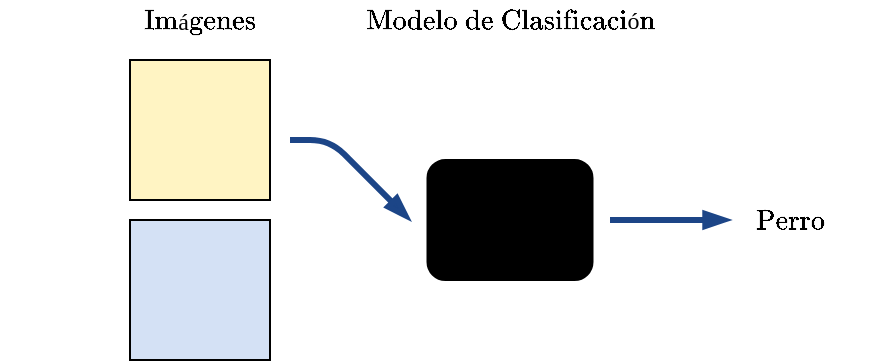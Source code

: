 <mxfile version="26.1.1">
  <diagram name="Page-1" id="lOTFA-jWAi5URapyRUwF">
    <mxGraphModel dx="689" dy="412" grid="1" gridSize="10" guides="1" tooltips="1" connect="1" arrows="1" fold="1" page="1" pageScale="1" pageWidth="200" pageHeight="160" math="1" shadow="0">
      <root>
        <mxCell id="0" />
        <mxCell id="1" parent="0" />
        <mxCell id="0WBBQmvGa-P4N_Pb5A5T-11" value="" style="rounded=0;whiteSpace=wrap;html=1;fillColor=#FFF4C3;" vertex="1" parent="1">
          <mxGeometry x="-60" y="-40" width="70" height="70" as="geometry" />
        </mxCell>
        <mxCell id="0WBBQmvGa-P4N_Pb5A5T-10" value="" style="rounded=0;whiteSpace=wrap;html=1;fillColor=#D4E1F5;" vertex="1" parent="1">
          <mxGeometry x="-60" y="40" width="70" height="70" as="geometry" />
        </mxCell>
        <mxCell id="gaTWbrBGNN809XNYuWIH-1" value="" style="rounded=1;whiteSpace=wrap;html=1;fillColor=#000000;" parent="1" vertex="1">
          <mxGeometry x="88.75" y="10" width="82.5" height="60" as="geometry" />
        </mxCell>
        <mxCell id="gaTWbrBGNN809XNYuWIH-2" value="&lt;span style=&quot;color: rgb(0, 0, 0);&quot;&gt;$$\text{Modelo de Clasificación}$$&lt;/span&gt;" style="text;html=1;align=center;verticalAlign=middle;whiteSpace=wrap;rounded=0;" parent="1" vertex="1">
          <mxGeometry x="30" y="-70" width="200" height="20" as="geometry" />
        </mxCell>
        <mxCell id="0WBBQmvGa-P4N_Pb5A5T-3" value="" style="shape=image;html=1;verticalAlign=top;verticalLabelPosition=bottom;labelBackgroundColor=#ffffff;imageAspect=0;aspect=fixed;image=https://cdn0.iconfinder.com/data/icons/phosphor-light-vol-2/256/dog-light-128.png" vertex="1" parent="1">
          <mxGeometry x="-59" y="-39" width="68" height="68" as="geometry" />
        </mxCell>
        <mxCell id="0WBBQmvGa-P4N_Pb5A5T-8" value="" style="shape=image;html=1;verticalAlign=top;verticalLabelPosition=bottom;labelBackgroundColor=#ffffff;imageAspect=0;aspect=fixed;image=https://cdn0.iconfinder.com/data/icons/phosphor-regular-vol-1/256/cat-128.png" vertex="1" parent="1">
          <mxGeometry x="-57" y="43" width="64" height="64" as="geometry" />
        </mxCell>
        <mxCell id="0WBBQmvGa-P4N_Pb5A5T-12" value="&lt;span style=&quot;color: rgb(0, 0, 0);&quot;&gt;$$\text{Imágenes}$$&lt;/span&gt;" style="text;html=1;align=center;verticalAlign=middle;whiteSpace=wrap;rounded=0;" vertex="1" parent="1">
          <mxGeometry x="-125" y="-70" width="200" height="20" as="geometry" />
        </mxCell>
        <mxCell id="0WBBQmvGa-P4N_Pb5A5T-14" value="" style="endArrow=blockThin;html=1;rounded=1;curved=0;endFill=1;strokeWidth=3;strokeColor=#1C4587;" edge="1" parent="1">
          <mxGeometry width="50" height="50" relative="1" as="geometry">
            <mxPoint x="20" as="sourcePoint" />
            <mxPoint x="80" y="40" as="targetPoint" />
            <Array as="points">
              <mxPoint x="40" />
            </Array>
          </mxGeometry>
        </mxCell>
        <mxCell id="0WBBQmvGa-P4N_Pb5A5T-15" value="" style="endArrow=blockThin;html=1;rounded=0;endFill=1;strokeWidth=3;strokeColor=#1C4587;" edge="1" parent="1">
          <mxGeometry width="50" height="50" relative="1" as="geometry">
            <mxPoint x="180" y="40" as="sourcePoint" />
            <mxPoint x="240" y="40" as="targetPoint" />
          </mxGeometry>
        </mxCell>
        <mxCell id="0WBBQmvGa-P4N_Pb5A5T-16" value="$$\text{Perro}$$" style="text;html=1;align=center;verticalAlign=middle;whiteSpace=wrap;rounded=0;" vertex="1" parent="1">
          <mxGeometry x="240" y="25" width="60" height="30" as="geometry" />
        </mxCell>
      </root>
    </mxGraphModel>
  </diagram>
</mxfile>
